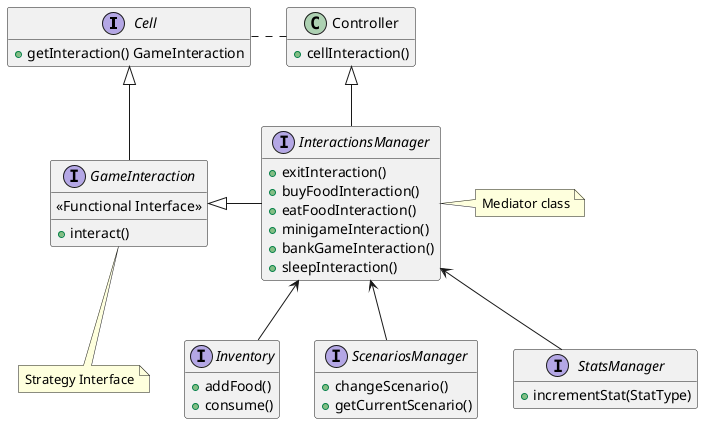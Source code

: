 @startuml
'https://plantuml.com/class-diagram

hide empty members

    Cell . Controller
    Cell <|-- GameInteraction
    GameInteraction <|- InteractionsManager
    Controller <|-- InteractionsManager
    InteractionsManager <-- Inventory
    InteractionsManager <-- ScenariosManager
    InteractionsManager <-- StatsManager

    class Controller{
        +cellInteraction()
    }

    interface Cell{
        +getInteraction() GameInteraction
    }

    interface GameInteraction{
        <<Functional Interface>>
        +interact()
    }
    note bottom : Strategy Interface

    interface InteractionsManager{
        +exitInteraction()
        +buyFoodInteraction()
        +eatFoodInteraction()
        +minigameInteraction()
        +bankGameInteraction()
        +sleepInteraction()
    }
    note right : Mediator class

    interface Inventory{
        +addFood()
        +consume()
    }
    interface ScenariosManager{
        +changeScenario()
        +getCurrentScenario()
    }
    interface StatsManager{
        +incrementStat(StatType)
    }

@enduml